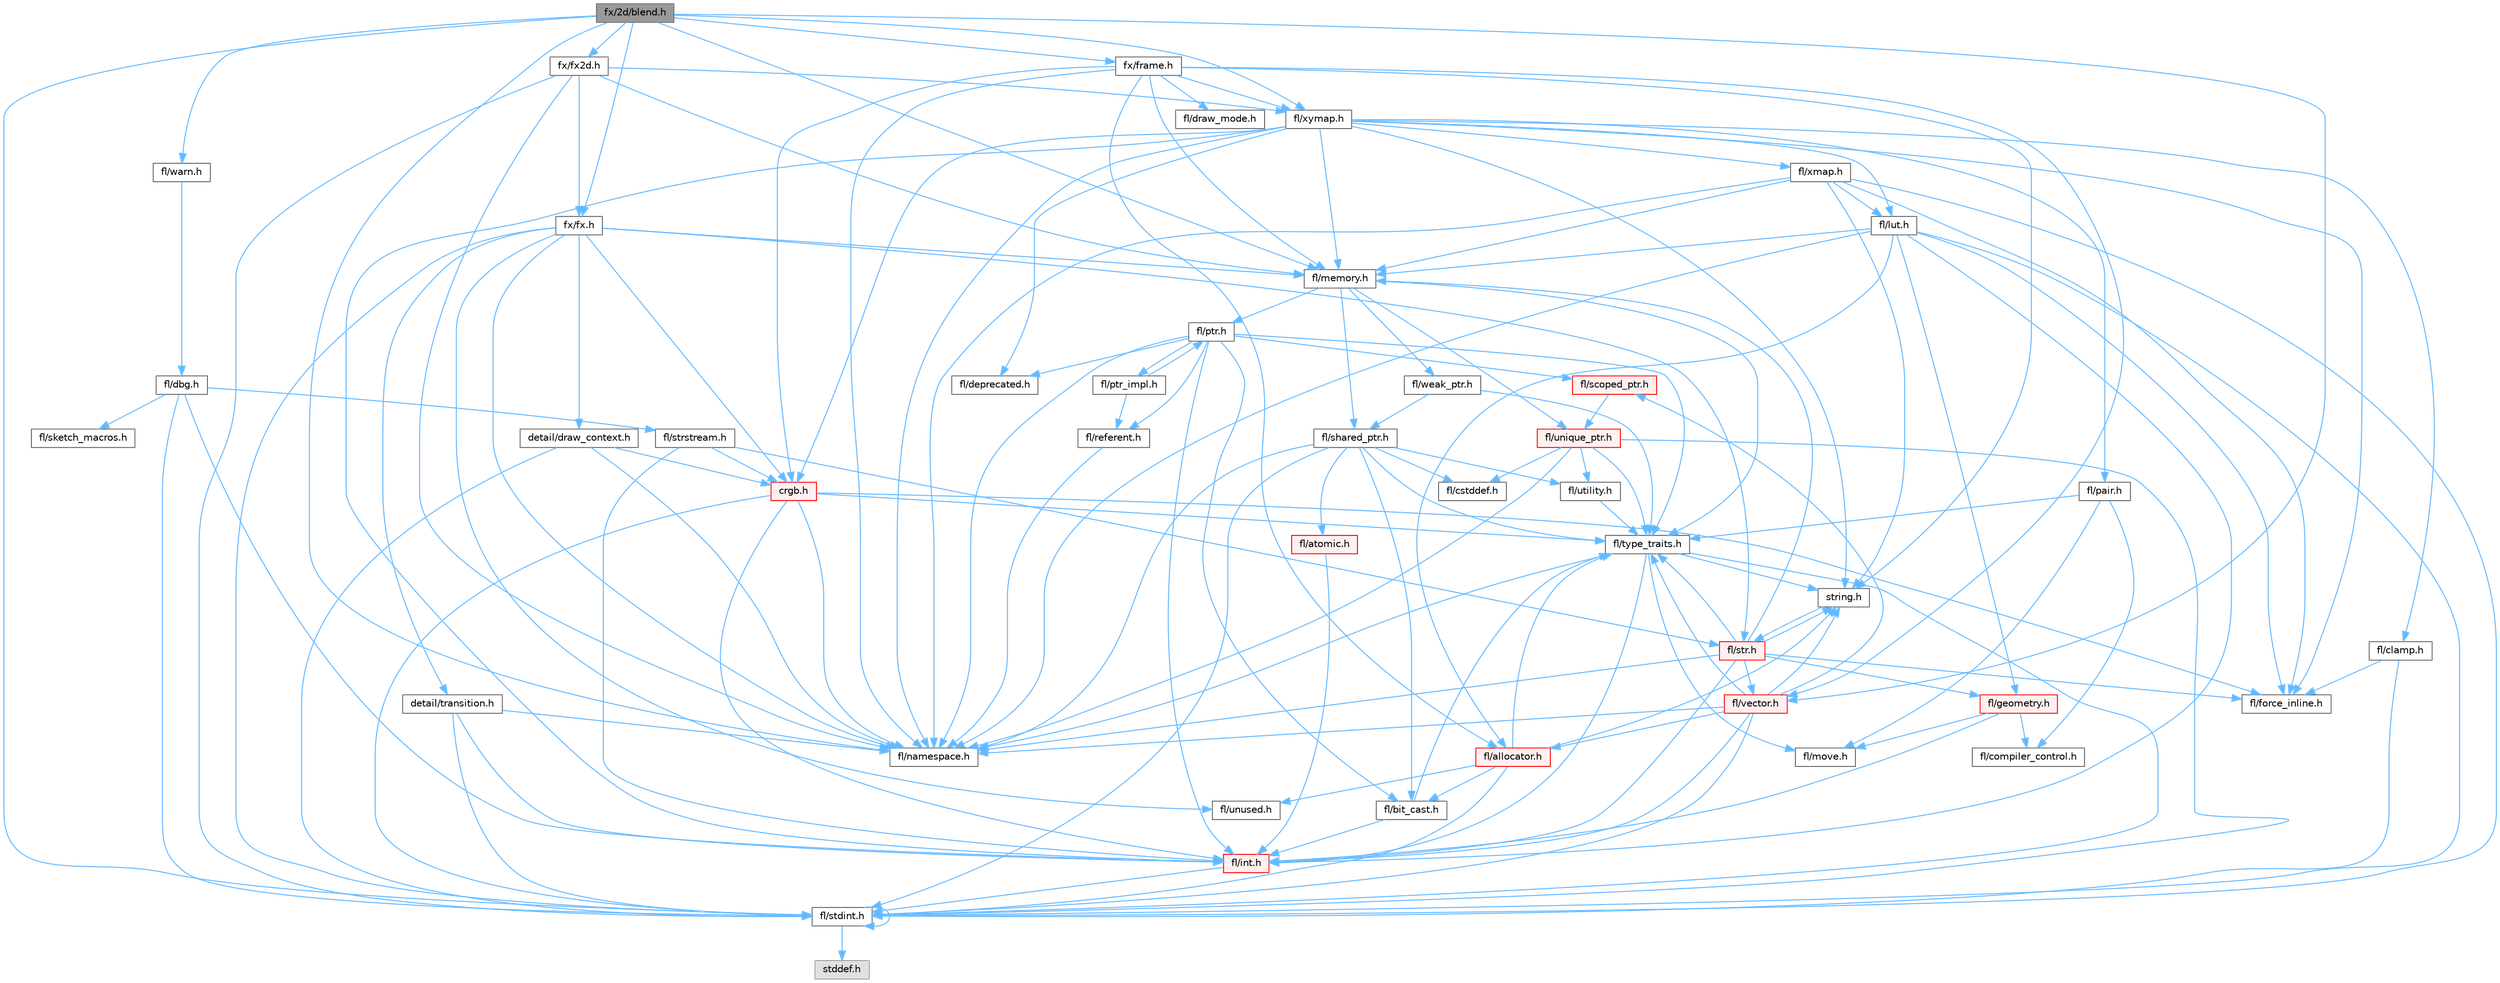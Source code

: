 digraph "fx/2d/blend.h"
{
 // INTERACTIVE_SVG=YES
 // LATEX_PDF_SIZE
  bgcolor="transparent";
  edge [fontname=Helvetica,fontsize=10,labelfontname=Helvetica,labelfontsize=10];
  node [fontname=Helvetica,fontsize=10,shape=box,height=0.2,width=0.4];
  Node1 [id="Node000001",label="fx/2d/blend.h",height=0.2,width=0.4,color="gray40", fillcolor="grey60", style="filled", fontcolor="black",tooltip=" "];
  Node1 -> Node2 [id="edge1_Node000001_Node000002",color="steelblue1",style="solid",tooltip=" "];
  Node2 [id="Node000002",label="fl/stdint.h",height=0.2,width=0.4,color="grey40", fillcolor="white", style="filled",URL="$df/dd8/stdint_8h.html",tooltip=" "];
  Node2 -> Node3 [id="edge2_Node000002_Node000003",color="steelblue1",style="solid",tooltip=" "];
  Node3 [id="Node000003",label="stddef.h",height=0.2,width=0.4,color="grey60", fillcolor="#E0E0E0", style="filled",tooltip=" "];
  Node2 -> Node2 [id="edge3_Node000002_Node000002",color="steelblue1",style="solid",tooltip=" "];
  Node1 -> Node4 [id="edge4_Node000001_Node000004",color="steelblue1",style="solid",tooltip=" "];
  Node4 [id="Node000004",label="fl/namespace.h",height=0.2,width=0.4,color="grey40", fillcolor="white", style="filled",URL="$df/d2a/namespace_8h.html",tooltip="Implements the FastLED namespace macros."];
  Node1 -> Node5 [id="edge5_Node000001_Node000005",color="steelblue1",style="solid",tooltip=" "];
  Node5 [id="Node000005",label="fl/memory.h",height=0.2,width=0.4,color="grey40", fillcolor="white", style="filled",URL="$dc/d18/memory_8h.html",tooltip=" "];
  Node5 -> Node6 [id="edge6_Node000005_Node000006",color="steelblue1",style="solid",tooltip=" "];
  Node6 [id="Node000006",label="fl/ptr.h",height=0.2,width=0.4,color="grey40", fillcolor="white", style="filled",URL="$dd/d98/ptr_8h.html",tooltip=" "];
  Node6 -> Node4 [id="edge7_Node000006_Node000004",color="steelblue1",style="solid",tooltip=" "];
  Node6 -> Node7 [id="edge8_Node000006_Node000007",color="steelblue1",style="solid",tooltip=" "];
  Node7 [id="Node000007",label="fl/scoped_ptr.h",height=0.2,width=0.4,color="red", fillcolor="#FFF0F0", style="filled",URL="$d0/d44/scoped__ptr_8h.html",tooltip=" "];
  Node7 -> Node8 [id="edge9_Node000007_Node000008",color="steelblue1",style="solid",tooltip=" "];
  Node8 [id="Node000008",label="fl/unique_ptr.h",height=0.2,width=0.4,color="red", fillcolor="#FFF0F0", style="filled",URL="$da/d4b/unique__ptr_8h.html",tooltip=" "];
  Node8 -> Node4 [id="edge10_Node000008_Node000004",color="steelblue1",style="solid",tooltip=" "];
  Node8 -> Node9 [id="edge11_Node000008_Node000009",color="steelblue1",style="solid",tooltip=" "];
  Node9 [id="Node000009",label="fl/type_traits.h",height=0.2,width=0.4,color="grey40", fillcolor="white", style="filled",URL="$df/d63/type__traits_8h.html",tooltip=" "];
  Node9 -> Node10 [id="edge12_Node000009_Node000010",color="steelblue1",style="solid",tooltip=" "];
  Node10 [id="Node000010",label="string.h",height=0.2,width=0.4,color="grey40", fillcolor="white", style="filled",URL="$da/d66/string_8h.html",tooltip=" "];
  Node10 -> Node11 [id="edge13_Node000010_Node000011",color="steelblue1",style="solid",tooltip=" "];
  Node11 [id="Node000011",label="fl/str.h",height=0.2,width=0.4,color="red", fillcolor="#FFF0F0", style="filled",URL="$d1/d93/str_8h.html",tooltip=" "];
  Node11 -> Node12 [id="edge14_Node000011_Node000012",color="steelblue1",style="solid",tooltip=" "];
  Node12 [id="Node000012",label="fl/int.h",height=0.2,width=0.4,color="red", fillcolor="#FFF0F0", style="filled",URL="$d3/d7e/int_8h.html",tooltip=" "];
  Node12 -> Node2 [id="edge15_Node000012_Node000002",color="steelblue1",style="solid",tooltip=" "];
  Node11 -> Node10 [id="edge16_Node000011_Node000010",color="steelblue1",style="solid",tooltip=" "];
  Node11 -> Node14 [id="edge17_Node000011_Node000014",color="steelblue1",style="solid",tooltip=" "];
  Node14 [id="Node000014",label="fl/geometry.h",height=0.2,width=0.4,color="red", fillcolor="#FFF0F0", style="filled",URL="$d4/d67/geometry_8h.html",tooltip=" "];
  Node14 -> Node12 [id="edge18_Node000014_Node000012",color="steelblue1",style="solid",tooltip=" "];
  Node14 -> Node20 [id="edge19_Node000014_Node000020",color="steelblue1",style="solid",tooltip=" "];
  Node20 [id="Node000020",label="fl/compiler_control.h",height=0.2,width=0.4,color="grey40", fillcolor="white", style="filled",URL="$d4/d54/compiler__control_8h.html",tooltip=" "];
  Node14 -> Node21 [id="edge20_Node000014_Node000021",color="steelblue1",style="solid",tooltip=" "];
  Node21 [id="Node000021",label="fl/move.h",height=0.2,width=0.4,color="grey40", fillcolor="white", style="filled",URL="$d9/d83/move_8h.html",tooltip=" "];
  Node11 -> Node4 [id="edge21_Node000011_Node000004",color="steelblue1",style="solid",tooltip=" "];
  Node11 -> Node5 [id="edge22_Node000011_Node000005",color="steelblue1",style="solid",tooltip=" "];
  Node11 -> Node9 [id="edge23_Node000011_Node000009",color="steelblue1",style="solid",tooltip=" "];
  Node11 -> Node26 [id="edge24_Node000011_Node000026",color="steelblue1",style="solid",tooltip=" "];
  Node26 [id="Node000026",label="fl/vector.h",height=0.2,width=0.4,color="red", fillcolor="#FFF0F0", style="filled",URL="$d6/d68/vector_8h.html",tooltip=" "];
  Node26 -> Node2 [id="edge25_Node000026_Node000002",color="steelblue1",style="solid",tooltip=" "];
  Node26 -> Node12 [id="edge26_Node000026_Node000012",color="steelblue1",style="solid",tooltip=" "];
  Node26 -> Node10 [id="edge27_Node000026_Node000010",color="steelblue1",style="solid",tooltip=" "];
  Node26 -> Node4 [id="edge28_Node000026_Node000004",color="steelblue1",style="solid",tooltip=" "];
  Node26 -> Node33 [id="edge29_Node000026_Node000033",color="steelblue1",style="solid",tooltip=" "];
  Node33 [id="Node000033",label="fl/allocator.h",height=0.2,width=0.4,color="red", fillcolor="#FFF0F0", style="filled",URL="$da/da9/allocator_8h.html",tooltip=" "];
  Node33 -> Node10 [id="edge30_Node000033_Node000010",color="steelblue1",style="solid",tooltip=" "];
  Node33 -> Node9 [id="edge31_Node000033_Node000009",color="steelblue1",style="solid",tooltip=" "];
  Node33 -> Node35 [id="edge32_Node000033_Node000035",color="steelblue1",style="solid",tooltip=" "];
  Node35 [id="Node000035",label="fl/unused.h",height=0.2,width=0.4,color="grey40", fillcolor="white", style="filled",URL="$d8/d4b/unused_8h.html",tooltip=" "];
  Node33 -> Node25 [id="edge33_Node000033_Node000025",color="steelblue1",style="solid",tooltip=" "];
  Node25 [id="Node000025",label="fl/bit_cast.h",height=0.2,width=0.4,color="grey40", fillcolor="white", style="filled",URL="$df/d72/bit__cast_8h.html",tooltip=" "];
  Node25 -> Node9 [id="edge34_Node000025_Node000009",color="steelblue1",style="solid",tooltip=" "];
  Node25 -> Node12 [id="edge35_Node000025_Node000012",color="steelblue1",style="solid",tooltip=" "];
  Node33 -> Node2 [id="edge36_Node000033_Node000002",color="steelblue1",style="solid",tooltip=" "];
  Node26 -> Node7 [id="edge37_Node000026_Node000007",color="steelblue1",style="solid",tooltip=" "];
  Node26 -> Node9 [id="edge38_Node000026_Node000009",color="steelblue1",style="solid",tooltip=" "];
  Node11 -> Node17 [id="edge39_Node000011_Node000017",color="steelblue1",style="solid",tooltip=" "];
  Node17 [id="Node000017",label="fl/force_inline.h",height=0.2,width=0.4,color="grey40", fillcolor="white", style="filled",URL="$d4/d64/force__inline_8h.html",tooltip=" "];
  Node9 -> Node2 [id="edge40_Node000009_Node000002",color="steelblue1",style="solid",tooltip=" "];
  Node9 -> Node4 [id="edge41_Node000009_Node000004",color="steelblue1",style="solid",tooltip=" "];
  Node9 -> Node21 [id="edge42_Node000009_Node000021",color="steelblue1",style="solid",tooltip=" "];
  Node9 -> Node12 [id="edge43_Node000009_Node000012",color="steelblue1",style="solid",tooltip=" "];
  Node8 -> Node28 [id="edge44_Node000008_Node000028",color="steelblue1",style="solid",tooltip=" "];
  Node28 [id="Node000028",label="fl/utility.h",height=0.2,width=0.4,color="grey40", fillcolor="white", style="filled",URL="$d5/d47/utility_8h.html",tooltip=" "];
  Node28 -> Node9 [id="edge45_Node000028_Node000009",color="steelblue1",style="solid",tooltip=" "];
  Node8 -> Node2 [id="edge46_Node000008_Node000002",color="steelblue1",style="solid",tooltip=" "];
  Node8 -> Node41 [id="edge47_Node000008_Node000041",color="steelblue1",style="solid",tooltip=" "];
  Node41 [id="Node000041",label="fl/cstddef.h",height=0.2,width=0.4,color="grey40", fillcolor="white", style="filled",URL="$d7/d84/cstddef_8h.html",tooltip=" "];
  Node6 -> Node9 [id="edge48_Node000006_Node000009",color="steelblue1",style="solid",tooltip=" "];
  Node6 -> Node44 [id="edge49_Node000006_Node000044",color="steelblue1",style="solid",tooltip=" "];
  Node44 [id="Node000044",label="fl/referent.h",height=0.2,width=0.4,color="grey40", fillcolor="white", style="filled",URL="$da/d18/referent_8h.html",tooltip=" "];
  Node44 -> Node4 [id="edge50_Node000044_Node000004",color="steelblue1",style="solid",tooltip=" "];
  Node6 -> Node25 [id="edge51_Node000006_Node000025",color="steelblue1",style="solid",tooltip=" "];
  Node6 -> Node12 [id="edge52_Node000006_Node000012",color="steelblue1",style="solid",tooltip=" "];
  Node6 -> Node43 [id="edge53_Node000006_Node000043",color="steelblue1",style="solid",tooltip=" "];
  Node43 [id="Node000043",label="fl/deprecated.h",height=0.2,width=0.4,color="grey40", fillcolor="white", style="filled",URL="$d4/dce/deprecated_8h.html",tooltip=" "];
  Node6 -> Node45 [id="edge54_Node000006_Node000045",color="steelblue1",style="solid",tooltip=" "];
  Node45 [id="Node000045",label="fl/ptr_impl.h",height=0.2,width=0.4,color="grey40", fillcolor="white", style="filled",URL="$d5/d94/ptr__impl_8h.html",tooltip=" "];
  Node45 -> Node6 [id="edge55_Node000045_Node000006",color="steelblue1",style="solid",tooltip=" "];
  Node45 -> Node44 [id="edge56_Node000045_Node000044",color="steelblue1",style="solid",tooltip=" "];
  Node5 -> Node46 [id="edge57_Node000005_Node000046",color="steelblue1",style="solid",tooltip=" "];
  Node46 [id="Node000046",label="fl/shared_ptr.h",height=0.2,width=0.4,color="grey40", fillcolor="white", style="filled",URL="$df/d6a/shared__ptr_8h.html",tooltip=" "];
  Node46 -> Node4 [id="edge58_Node000046_Node000004",color="steelblue1",style="solid",tooltip=" "];
  Node46 -> Node9 [id="edge59_Node000046_Node000009",color="steelblue1",style="solid",tooltip=" "];
  Node46 -> Node28 [id="edge60_Node000046_Node000028",color="steelblue1",style="solid",tooltip=" "];
  Node46 -> Node2 [id="edge61_Node000046_Node000002",color="steelblue1",style="solid",tooltip=" "];
  Node46 -> Node41 [id="edge62_Node000046_Node000041",color="steelblue1",style="solid",tooltip=" "];
  Node46 -> Node25 [id="edge63_Node000046_Node000025",color="steelblue1",style="solid",tooltip=" "];
  Node46 -> Node47 [id="edge64_Node000046_Node000047",color="steelblue1",style="solid",tooltip=" "];
  Node47 [id="Node000047",label="fl/atomic.h",height=0.2,width=0.4,color="red", fillcolor="#FFF0F0", style="filled",URL="$dd/d02/atomic_8h.html",tooltip=" "];
  Node47 -> Node12 [id="edge65_Node000047_Node000012",color="steelblue1",style="solid",tooltip=" "];
  Node5 -> Node49 [id="edge66_Node000005_Node000049",color="steelblue1",style="solid",tooltip=" "];
  Node49 [id="Node000049",label="fl/weak_ptr.h",height=0.2,width=0.4,color="grey40", fillcolor="white", style="filled",URL="$dc/db4/weak__ptr_8h.html",tooltip=" "];
  Node49 -> Node46 [id="edge67_Node000049_Node000046",color="steelblue1",style="solid",tooltip=" "];
  Node49 -> Node9 [id="edge68_Node000049_Node000009",color="steelblue1",style="solid",tooltip=" "];
  Node5 -> Node8 [id="edge69_Node000005_Node000008",color="steelblue1",style="solid",tooltip=" "];
  Node5 -> Node9 [id="edge70_Node000005_Node000009",color="steelblue1",style="solid",tooltip=" "];
  Node1 -> Node26 [id="edge71_Node000001_Node000026",color="steelblue1",style="solid",tooltip=" "];
  Node1 -> Node50 [id="edge72_Node000001_Node000050",color="steelblue1",style="solid",tooltip=" "];
  Node50 [id="Node000050",label="fl/warn.h",height=0.2,width=0.4,color="grey40", fillcolor="white", style="filled",URL="$de/d77/warn_8h.html",tooltip=" "];
  Node50 -> Node51 [id="edge73_Node000050_Node000051",color="steelblue1",style="solid",tooltip=" "];
  Node51 [id="Node000051",label="fl/dbg.h",height=0.2,width=0.4,color="grey40", fillcolor="white", style="filled",URL="$d6/d01/dbg_8h.html",tooltip=" "];
  Node51 -> Node52 [id="edge74_Node000051_Node000052",color="steelblue1",style="solid",tooltip=" "];
  Node52 [id="Node000052",label="fl/strstream.h",height=0.2,width=0.4,color="grey40", fillcolor="white", style="filled",URL="$d8/d00/strstream_8h.html",tooltip=" "];
  Node52 -> Node12 [id="edge75_Node000052_Node000012",color="steelblue1",style="solid",tooltip=" "];
  Node52 -> Node11 [id="edge76_Node000052_Node000011",color="steelblue1",style="solid",tooltip=" "];
  Node52 -> Node53 [id="edge77_Node000052_Node000053",color="steelblue1",style="solid",tooltip=" "];
  Node53 [id="Node000053",label="crgb.h",height=0.2,width=0.4,color="red", fillcolor="#FFF0F0", style="filled",URL="$db/dd1/crgb_8h.html",tooltip="Defines the red, green, and blue (RGB) pixel struct."];
  Node53 -> Node2 [id="edge78_Node000053_Node000002",color="steelblue1",style="solid",tooltip=" "];
  Node53 -> Node12 [id="edge79_Node000053_Node000012",color="steelblue1",style="solid",tooltip=" "];
  Node53 -> Node4 [id="edge80_Node000053_Node000004",color="steelblue1",style="solid",tooltip=" "];
  Node53 -> Node17 [id="edge81_Node000053_Node000017",color="steelblue1",style="solid",tooltip=" "];
  Node53 -> Node9 [id="edge82_Node000053_Node000009",color="steelblue1",style="solid",tooltip=" "];
  Node51 -> Node61 [id="edge83_Node000051_Node000061",color="steelblue1",style="solid",tooltip=" "];
  Node61 [id="Node000061",label="fl/sketch_macros.h",height=0.2,width=0.4,color="grey40", fillcolor="white", style="filled",URL="$d1/dbc/sketch__macros_8h.html",tooltip=" "];
  Node51 -> Node12 [id="edge84_Node000051_Node000012",color="steelblue1",style="solid",tooltip=" "];
  Node51 -> Node2 [id="edge85_Node000051_Node000002",color="steelblue1",style="solid",tooltip=" "];
  Node1 -> Node62 [id="edge86_Node000001_Node000062",color="steelblue1",style="solid",tooltip=" "];
  Node62 [id="Node000062",label="fl/xymap.h",height=0.2,width=0.4,color="grey40", fillcolor="white", style="filled",URL="$da/d61/xymap_8h.html",tooltip=" "];
  Node62 -> Node12 [id="edge87_Node000062_Node000012",color="steelblue1",style="solid",tooltip=" "];
  Node62 -> Node4 [id="edge88_Node000062_Node000004",color="steelblue1",style="solid",tooltip=" "];
  Node62 -> Node17 [id="edge89_Node000062_Node000017",color="steelblue1",style="solid",tooltip=" "];
  Node62 -> Node63 [id="edge90_Node000062_Node000063",color="steelblue1",style="solid",tooltip=" "];
  Node63 [id="Node000063",label="fl/pair.h",height=0.2,width=0.4,color="grey40", fillcolor="white", style="filled",URL="$d3/d41/pair_8h.html",tooltip=" "];
  Node63 -> Node21 [id="edge91_Node000063_Node000021",color="steelblue1",style="solid",tooltip=" "];
  Node63 -> Node20 [id="edge92_Node000063_Node000020",color="steelblue1",style="solid",tooltip=" "];
  Node63 -> Node9 [id="edge93_Node000063_Node000009",color="steelblue1",style="solid",tooltip=" "];
  Node62 -> Node10 [id="edge94_Node000062_Node000010",color="steelblue1",style="solid",tooltip=" "];
  Node62 -> Node53 [id="edge95_Node000062_Node000053",color="steelblue1",style="solid",tooltip=" "];
  Node62 -> Node16 [id="edge96_Node000062_Node000016",color="steelblue1",style="solid",tooltip=" "];
  Node16 [id="Node000016",label="fl/clamp.h",height=0.2,width=0.4,color="grey40", fillcolor="white", style="filled",URL="$d6/dd3/clamp_8h.html",tooltip=" "];
  Node16 -> Node2 [id="edge97_Node000016_Node000002",color="steelblue1",style="solid",tooltip=" "];
  Node16 -> Node17 [id="edge98_Node000016_Node000017",color="steelblue1",style="solid",tooltip=" "];
  Node62 -> Node64 [id="edge99_Node000062_Node000064",color="steelblue1",style="solid",tooltip=" "];
  Node64 [id="Node000064",label="fl/lut.h",height=0.2,width=0.4,color="grey40", fillcolor="white", style="filled",URL="$db/d54/lut_8h.html",tooltip=" "];
  Node64 -> Node33 [id="edge100_Node000064_Node000033",color="steelblue1",style="solid",tooltip=" "];
  Node64 -> Node17 [id="edge101_Node000064_Node000017",color="steelblue1",style="solid",tooltip=" "];
  Node64 -> Node5 [id="edge102_Node000064_Node000005",color="steelblue1",style="solid",tooltip=" "];
  Node64 -> Node2 [id="edge103_Node000064_Node000002",color="steelblue1",style="solid",tooltip=" "];
  Node64 -> Node12 [id="edge104_Node000064_Node000012",color="steelblue1",style="solid",tooltip=" "];
  Node64 -> Node14 [id="edge105_Node000064_Node000014",color="steelblue1",style="solid",tooltip=" "];
  Node64 -> Node4 [id="edge106_Node000064_Node000004",color="steelblue1",style="solid",tooltip=" "];
  Node62 -> Node5 [id="edge107_Node000062_Node000005",color="steelblue1",style="solid",tooltip=" "];
  Node62 -> Node43 [id="edge108_Node000062_Node000043",color="steelblue1",style="solid",tooltip=" "];
  Node62 -> Node65 [id="edge109_Node000062_Node000065",color="steelblue1",style="solid",tooltip=" "];
  Node65 [id="Node000065",label="fl/xmap.h",height=0.2,width=0.4,color="grey40", fillcolor="white", style="filled",URL="$dd/dcc/xmap_8h.html",tooltip=" "];
  Node65 -> Node2 [id="edge110_Node000065_Node000002",color="steelblue1",style="solid",tooltip=" "];
  Node65 -> Node10 [id="edge111_Node000065_Node000010",color="steelblue1",style="solid",tooltip=" "];
  Node65 -> Node17 [id="edge112_Node000065_Node000017",color="steelblue1",style="solid",tooltip=" "];
  Node65 -> Node64 [id="edge113_Node000065_Node000064",color="steelblue1",style="solid",tooltip=" "];
  Node65 -> Node5 [id="edge114_Node000065_Node000005",color="steelblue1",style="solid",tooltip=" "];
  Node65 -> Node4 [id="edge115_Node000065_Node000004",color="steelblue1",style="solid",tooltip=" "];
  Node1 -> Node66 [id="edge116_Node000001_Node000066",color="steelblue1",style="solid",tooltip=" "];
  Node66 [id="Node000066",label="fx/frame.h",height=0.2,width=0.4,color="grey40", fillcolor="white", style="filled",URL="$df/d7d/frame_8h.html",tooltip=" "];
  Node66 -> Node10 [id="edge117_Node000066_Node000010",color="steelblue1",style="solid",tooltip=" "];
  Node66 -> Node53 [id="edge118_Node000066_Node000053",color="steelblue1",style="solid",tooltip=" "];
  Node66 -> Node4 [id="edge119_Node000066_Node000004",color="steelblue1",style="solid",tooltip=" "];
  Node66 -> Node5 [id="edge120_Node000066_Node000005",color="steelblue1",style="solid",tooltip=" "];
  Node66 -> Node62 [id="edge121_Node000066_Node000062",color="steelblue1",style="solid",tooltip=" "];
  Node66 -> Node26 [id="edge122_Node000066_Node000026",color="steelblue1",style="solid",tooltip=" "];
  Node66 -> Node33 [id="edge123_Node000066_Node000033",color="steelblue1",style="solid",tooltip=" "];
  Node66 -> Node67 [id="edge124_Node000066_Node000067",color="steelblue1",style="solid",tooltip=" "];
  Node67 [id="Node000067",label="fl/draw_mode.h",height=0.2,width=0.4,color="grey40", fillcolor="white", style="filled",URL="$d9/d35/draw__mode_8h.html",tooltip=" "];
  Node1 -> Node68 [id="edge125_Node000001_Node000068",color="steelblue1",style="solid",tooltip=" "];
  Node68 [id="Node000068",label="fx/fx.h",height=0.2,width=0.4,color="grey40", fillcolor="white", style="filled",URL="$d2/d0c/fx_8h.html",tooltip=" "];
  Node68 -> Node2 [id="edge126_Node000068_Node000002",color="steelblue1",style="solid",tooltip=" "];
  Node68 -> Node53 [id="edge127_Node000068_Node000053",color="steelblue1",style="solid",tooltip=" "];
  Node68 -> Node69 [id="edge128_Node000068_Node000069",color="steelblue1",style="solid",tooltip=" "];
  Node69 [id="Node000069",label="detail/draw_context.h",height=0.2,width=0.4,color="grey40", fillcolor="white", style="filled",URL="$db/ded/draw__context_8h.html",tooltip=" "];
  Node69 -> Node53 [id="edge129_Node000069_Node000053",color="steelblue1",style="solid",tooltip=" "];
  Node69 -> Node4 [id="edge130_Node000069_Node000004",color="steelblue1",style="solid",tooltip=" "];
  Node69 -> Node2 [id="edge131_Node000069_Node000002",color="steelblue1",style="solid",tooltip=" "];
  Node68 -> Node70 [id="edge132_Node000068_Node000070",color="steelblue1",style="solid",tooltip=" "];
  Node70 [id="Node000070",label="detail/transition.h",height=0.2,width=0.4,color="grey40", fillcolor="white", style="filled",URL="$d7/df7/transition_8h.html",tooltip=" "];
  Node70 -> Node4 [id="edge133_Node000070_Node000004",color="steelblue1",style="solid",tooltip=" "];
  Node70 -> Node2 [id="edge134_Node000070_Node000002",color="steelblue1",style="solid",tooltip=" "];
  Node70 -> Node12 [id="edge135_Node000070_Node000012",color="steelblue1",style="solid",tooltip=" "];
  Node68 -> Node4 [id="edge136_Node000068_Node000004",color="steelblue1",style="solid",tooltip=" "];
  Node68 -> Node5 [id="edge137_Node000068_Node000005",color="steelblue1",style="solid",tooltip=" "];
  Node68 -> Node11 [id="edge138_Node000068_Node000011",color="steelblue1",style="solid",tooltip=" "];
  Node68 -> Node35 [id="edge139_Node000068_Node000035",color="steelblue1",style="solid",tooltip=" "];
  Node1 -> Node71 [id="edge140_Node000001_Node000071",color="steelblue1",style="solid",tooltip=" "];
  Node71 [id="Node000071",label="fx/fx2d.h",height=0.2,width=0.4,color="grey40", fillcolor="white", style="filled",URL="$d9/d43/fx2d_8h.html",tooltip=" "];
  Node71 -> Node2 [id="edge141_Node000071_Node000002",color="steelblue1",style="solid",tooltip=" "];
  Node71 -> Node4 [id="edge142_Node000071_Node000004",color="steelblue1",style="solid",tooltip=" "];
  Node71 -> Node5 [id="edge143_Node000071_Node000005",color="steelblue1",style="solid",tooltip=" "];
  Node71 -> Node62 [id="edge144_Node000071_Node000062",color="steelblue1",style="solid",tooltip=" "];
  Node71 -> Node68 [id="edge145_Node000071_Node000068",color="steelblue1",style="solid",tooltip=" "];
}
